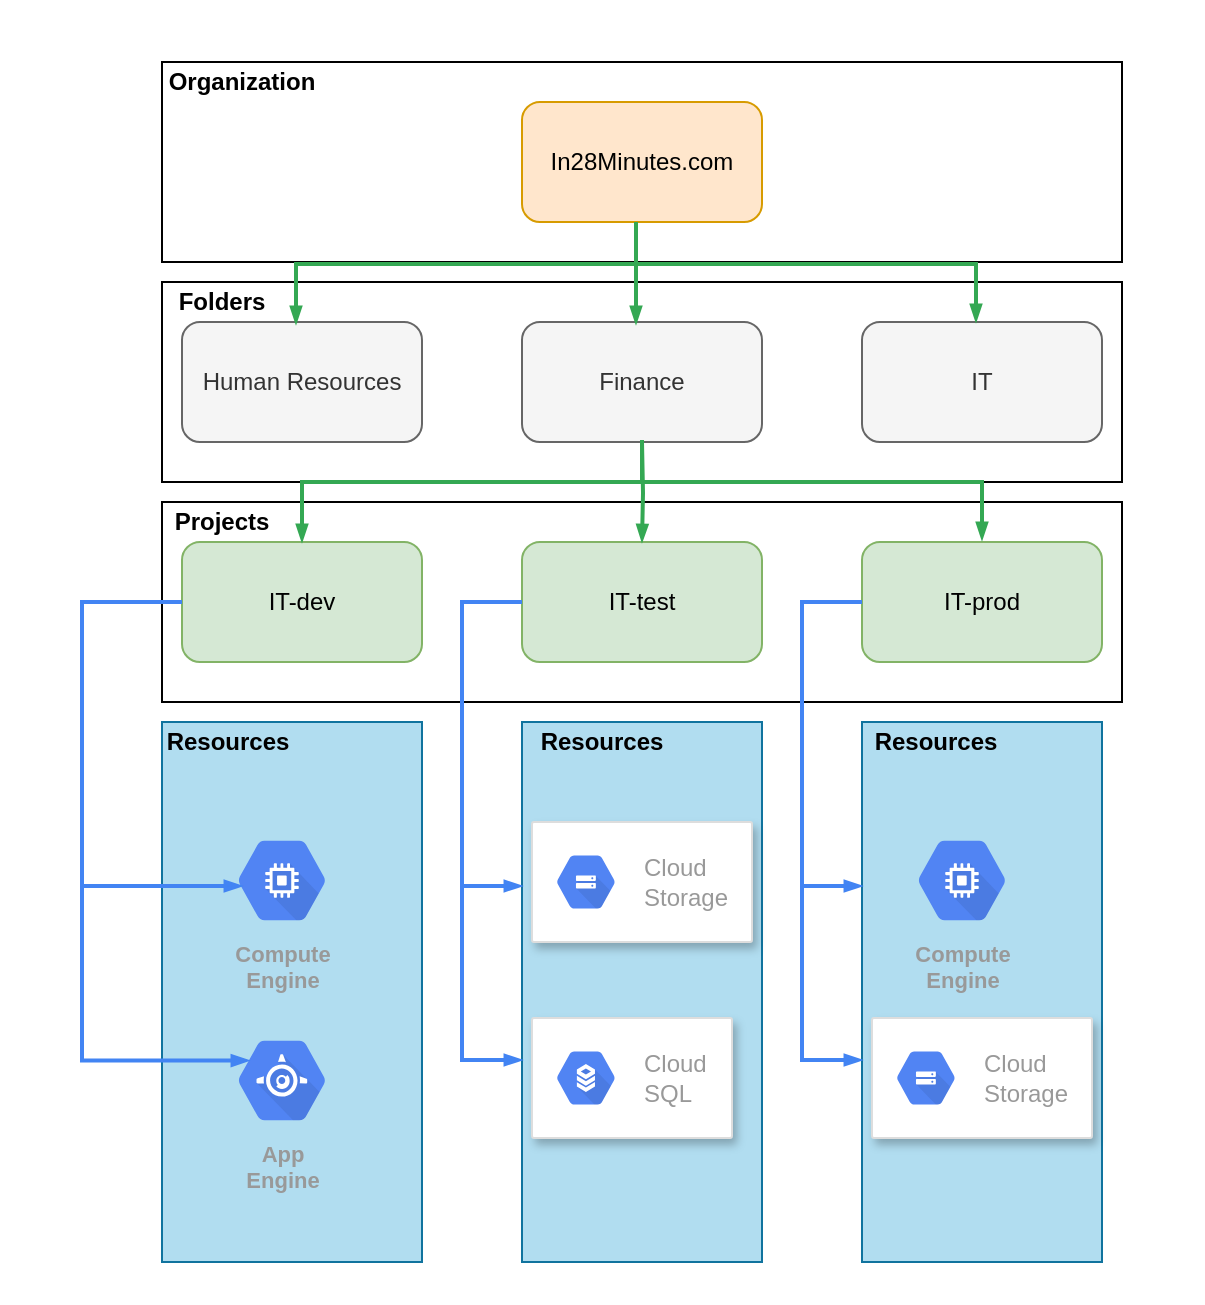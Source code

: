 <mxfile version="13.10.5" type="device"><diagram id="JOj8ky_TIOl7tmDTq4Gt" name="Page-1"><mxGraphModel dx="1422" dy="762" grid="1" gridSize="10" guides="1" tooltips="1" connect="1" arrows="1" fold="1" page="1" pageScale="1" pageWidth="850" pageHeight="1100" math="0" shadow="0"><root><mxCell id="0"/><mxCell id="1" parent="0"/><mxCell id="BdV4HkW97SIrxQDqSRGW-44" value="" style="rounded=0;whiteSpace=wrap;html=1;strokeColor=#FFFFFF;" vertex="1" parent="1"><mxGeometry x="120" y="90" width="600" height="650" as="geometry"/></mxCell><mxCell id="BdV4HkW97SIrxQDqSRGW-20" value="" style="rounded=0;whiteSpace=wrap;html=1;fillColor=#b1ddf0;strokeColor=#10739e;" vertex="1" parent="1"><mxGeometry x="550" y="450" width="120" height="270" as="geometry"/></mxCell><mxCell id="BdV4HkW97SIrxQDqSRGW-19" value="" style="rounded=0;whiteSpace=wrap;html=1;fillColor=#b1ddf0;strokeColor=#10739e;" vertex="1" parent="1"><mxGeometry x="380" y="450" width="120" height="270" as="geometry"/></mxCell><mxCell id="BdV4HkW97SIrxQDqSRGW-18" value="" style="rounded=0;whiteSpace=wrap;html=1;fillColor=#b1ddf0;strokeColor=#10739e;" vertex="1" parent="1"><mxGeometry x="200" y="450" width="130" height="270" as="geometry"/></mxCell><mxCell id="BdV4HkW97SIrxQDqSRGW-17" value="" style="rounded=0;whiteSpace=wrap;html=1;" vertex="1" parent="1"><mxGeometry x="200" y="340" width="480" height="100" as="geometry"/></mxCell><mxCell id="BdV4HkW97SIrxQDqSRGW-16" value="" style="rounded=0;whiteSpace=wrap;html=1;" vertex="1" parent="1"><mxGeometry x="200" y="230" width="480" height="100" as="geometry"/></mxCell><mxCell id="BdV4HkW97SIrxQDqSRGW-15" value="" style="rounded=0;whiteSpace=wrap;html=1;" vertex="1" parent="1"><mxGeometry x="200" y="120" width="480" height="100" as="geometry"/></mxCell><mxCell id="BdV4HkW97SIrxQDqSRGW-1" value="In28Minutes.com" style="rounded=1;whiteSpace=wrap;html=1;fillColor=#ffe6cc;strokeColor=#d79b00;" vertex="1" parent="1"><mxGeometry x="380" y="140" width="120" height="60" as="geometry"/></mxCell><mxCell id="BdV4HkW97SIrxQDqSRGW-2" value="Human Resources" style="rounded=1;whiteSpace=wrap;html=1;fillColor=#f5f5f5;strokeColor=#666666;fontColor=#333333;" vertex="1" parent="1"><mxGeometry x="210" y="250" width="120" height="60" as="geometry"/></mxCell><mxCell id="BdV4HkW97SIrxQDqSRGW-3" value="Finance" style="rounded=1;whiteSpace=wrap;html=1;fillColor=#f5f5f5;strokeColor=#666666;fontColor=#333333;" vertex="1" parent="1"><mxGeometry x="380" y="250" width="120" height="60" as="geometry"/></mxCell><mxCell id="BdV4HkW97SIrxQDqSRGW-4" value="IT" style="rounded=1;whiteSpace=wrap;html=1;fillColor=#f5f5f5;strokeColor=#666666;fontColor=#333333;" vertex="1" parent="1"><mxGeometry x="550" y="250" width="120" height="60" as="geometry"/></mxCell><mxCell id="BdV4HkW97SIrxQDqSRGW-5" value="IT-dev" style="rounded=1;whiteSpace=wrap;html=1;fillColor=#d5e8d4;strokeColor=#82b366;" vertex="1" parent="1"><mxGeometry x="210" y="360" width="120" height="60" as="geometry"/></mxCell><mxCell id="BdV4HkW97SIrxQDqSRGW-6" value="IT-test" style="rounded=1;whiteSpace=wrap;html=1;fillColor=#d5e8d4;strokeColor=#82b366;" vertex="1" parent="1"><mxGeometry x="380" y="360" width="120" height="60" as="geometry"/></mxCell><mxCell id="BdV4HkW97SIrxQDqSRGW-7" value="IT-prod" style="rounded=1;whiteSpace=wrap;html=1;fillColor=#d5e8d4;strokeColor=#82b366;" vertex="1" parent="1"><mxGeometry x="550" y="360" width="120" height="60" as="geometry"/></mxCell><mxCell id="BdV4HkW97SIrxQDqSRGW-8" value="Compute&#10;Engine" style="html=1;fillColor=#5184F3;strokeColor=none;verticalAlign=top;labelPosition=center;verticalLabelPosition=bottom;align=center;spacingTop=-6;fontSize=11;fontStyle=1;fontColor=#999999;shape=mxgraph.gcp2.hexIcon;prIcon=compute_engine" vertex="1" parent="1"><mxGeometry x="227" y="500" width="66" height="58.5" as="geometry"/></mxCell><mxCell id="BdV4HkW97SIrxQDqSRGW-9" value="App&#10;Engine" style="html=1;fillColor=#5184F3;strokeColor=none;verticalAlign=top;labelPosition=center;verticalLabelPosition=bottom;align=center;spacingTop=-6;fontSize=11;fontStyle=1;fontColor=#999999;shape=mxgraph.gcp2.hexIcon;prIcon=app_engine" vertex="1" parent="1"><mxGeometry x="227" y="600" width="66" height="58.5" as="geometry"/></mxCell><mxCell id="BdV4HkW97SIrxQDqSRGW-10" value="" style="strokeColor=#dddddd;shadow=1;strokeWidth=1;rounded=1;absoluteArcSize=1;arcSize=2;" vertex="1" parent="1"><mxGeometry x="385" y="500" width="110" height="60" as="geometry"/></mxCell><mxCell id="BdV4HkW97SIrxQDqSRGW-11" value="Cloud&#10;Storage" style="dashed=0;connectable=0;html=1;fillColor=#5184F3;strokeColor=none;shape=mxgraph.gcp2.hexIcon;prIcon=cloud_storage;part=1;labelPosition=right;verticalLabelPosition=middle;align=left;verticalAlign=middle;spacingLeft=5;fontColor=#999999;fontSize=12;" vertex="1" parent="BdV4HkW97SIrxQDqSRGW-10"><mxGeometry y="0.5" width="44" height="39" relative="1" as="geometry"><mxPoint x="5" y="-19.5" as="offset"/></mxGeometry></mxCell><mxCell id="BdV4HkW97SIrxQDqSRGW-12" value="" style="strokeColor=#dddddd;shadow=1;strokeWidth=1;rounded=1;absoluteArcSize=1;arcSize=2;" vertex="1" parent="1"><mxGeometry x="385" y="598" width="100" height="60" as="geometry"/></mxCell><mxCell id="BdV4HkW97SIrxQDqSRGW-13" value="Cloud&#10;SQL" style="dashed=0;connectable=0;html=1;fillColor=#5184F3;strokeColor=none;shape=mxgraph.gcp2.hexIcon;prIcon=cloud_sql;part=1;labelPosition=right;verticalLabelPosition=middle;align=left;verticalAlign=middle;spacingLeft=5;fontColor=#999999;fontSize=12;" vertex="1" parent="BdV4HkW97SIrxQDqSRGW-12"><mxGeometry y="0.5" width="44" height="39" relative="1" as="geometry"><mxPoint x="5" y="-19.5" as="offset"/></mxGeometry></mxCell><mxCell id="BdV4HkW97SIrxQDqSRGW-14" value="Compute&#10;Engine" style="html=1;fillColor=#5184F3;strokeColor=none;verticalAlign=top;labelPosition=center;verticalLabelPosition=bottom;align=center;spacingTop=-6;fontSize=11;fontStyle=1;fontColor=#999999;shape=mxgraph.gcp2.hexIcon;prIcon=compute_engine" vertex="1" parent="1"><mxGeometry x="567" y="500" width="66" height="58.5" as="geometry"/></mxCell><mxCell id="BdV4HkW97SIrxQDqSRGW-21" value="" style="edgeStyle=orthogonalEdgeStyle;fontSize=12;html=1;endArrow=blockThin;endFill=1;rounded=0;strokeWidth=2;endSize=4;startSize=4;dashed=0;strokeColor=#4284F3;exitX=0;exitY=0.5;exitDx=0;exitDy=0;entryX=0.25;entryY=0.33;entryDx=0;entryDy=0;entryPerimeter=0;" edge="1" parent="1" source="BdV4HkW97SIrxQDqSRGW-5" target="BdV4HkW97SIrxQDqSRGW-9"><mxGeometry width="100" relative="1" as="geometry"><mxPoint x="80" y="440" as="sourcePoint"/><mxPoint x="160" y="650" as="targetPoint"/><Array as="points"><mxPoint x="160" y="390"/><mxPoint x="160" y="619"/></Array></mxGeometry></mxCell><mxCell id="BdV4HkW97SIrxQDqSRGW-23" value="" style="edgeStyle=orthogonalEdgeStyle;fontSize=12;html=1;endArrow=blockThin;endFill=1;rounded=0;strokeWidth=2;endSize=4;startSize=4;dashed=0;strokeColor=#4284F3;" edge="1" parent="1"><mxGeometry width="100" relative="1" as="geometry"><mxPoint x="160" y="532" as="sourcePoint"/><mxPoint x="240" y="532" as="targetPoint"/></mxGeometry></mxCell><mxCell id="BdV4HkW97SIrxQDqSRGW-24" value="" style="edgeStyle=orthogonalEdgeStyle;fontSize=12;html=1;endArrow=blockThin;endFill=1;rounded=0;strokeWidth=2;endSize=4;startSize=4;dashed=0;strokeColor=#4284F3;exitX=0;exitY=0.5;exitDx=0;exitDy=0;" edge="1" parent="1"><mxGeometry width="100" relative="1" as="geometry"><mxPoint x="380" y="390" as="sourcePoint"/><mxPoint x="380" y="619" as="targetPoint"/><Array as="points"><mxPoint x="350" y="390"/><mxPoint x="350" y="619"/></Array></mxGeometry></mxCell><mxCell id="BdV4HkW97SIrxQDqSRGW-25" value="" style="edgeStyle=orthogonalEdgeStyle;fontSize=12;html=1;endArrow=blockThin;endFill=1;rounded=0;strokeWidth=2;endSize=4;startSize=4;dashed=0;strokeColor=#4284F3;" edge="1" parent="1"><mxGeometry width="100" relative="1" as="geometry"><mxPoint x="350" y="532" as="sourcePoint"/><mxPoint x="380" y="532" as="targetPoint"/></mxGeometry></mxCell><mxCell id="BdV4HkW97SIrxQDqSRGW-26" value="" style="edgeStyle=orthogonalEdgeStyle;fontSize=12;html=1;endArrow=blockThin;endFill=1;rounded=0;strokeWidth=2;endSize=4;startSize=4;dashed=0;strokeColor=#4284F3;exitX=0;exitY=0.5;exitDx=0;exitDy=0;" edge="1" parent="1"><mxGeometry width="100" relative="1" as="geometry"><mxPoint x="550" y="390" as="sourcePoint"/><mxPoint x="550" y="619" as="targetPoint"/><Array as="points"><mxPoint x="520" y="390"/><mxPoint x="520" y="619"/></Array></mxGeometry></mxCell><mxCell id="BdV4HkW97SIrxQDqSRGW-27" value="" style="edgeStyle=orthogonalEdgeStyle;fontSize=12;html=1;endArrow=blockThin;endFill=1;rounded=0;strokeWidth=2;endSize=4;startSize=4;dashed=0;strokeColor=#4284F3;" edge="1" parent="1"><mxGeometry width="100" relative="1" as="geometry"><mxPoint x="520" y="532" as="sourcePoint"/><mxPoint x="550" y="532" as="targetPoint"/></mxGeometry></mxCell><mxCell id="BdV4HkW97SIrxQDqSRGW-28" value="" style="strokeColor=#dddddd;shadow=1;strokeWidth=1;rounded=1;absoluteArcSize=1;arcSize=2;" vertex="1" parent="1"><mxGeometry x="555" y="598" width="110" height="60" as="geometry"/></mxCell><mxCell id="BdV4HkW97SIrxQDqSRGW-29" value="Cloud&#10;Storage" style="dashed=0;connectable=0;html=1;fillColor=#5184F3;strokeColor=none;shape=mxgraph.gcp2.hexIcon;prIcon=cloud_storage;part=1;labelPosition=right;verticalLabelPosition=middle;align=left;verticalAlign=middle;spacingLeft=5;fontColor=#999999;fontSize=12;" vertex="1" parent="BdV4HkW97SIrxQDqSRGW-28"><mxGeometry y="0.5" width="44" height="39" relative="1" as="geometry"><mxPoint x="5" y="-19.5" as="offset"/></mxGeometry></mxCell><mxCell id="BdV4HkW97SIrxQDqSRGW-31" value="" style="edgeStyle=orthogonalEdgeStyle;fontSize=12;html=1;endArrow=blockThin;endFill=1;rounded=0;strokeWidth=2;endSize=4;startSize=4;strokeColor=#34A853;dashed=0;exitX=0.5;exitY=1;exitDx=0;exitDy=0;" edge="1" parent="1" source="BdV4HkW97SIrxQDqSRGW-3" target="BdV4HkW97SIrxQDqSRGW-5"><mxGeometry width="100" relative="1" as="geometry"><mxPoint x="730" y="260" as="sourcePoint"/><mxPoint x="830" y="260" as="targetPoint"/><Array as="points"><mxPoint x="440" y="330"/><mxPoint x="270" y="330"/></Array></mxGeometry></mxCell><mxCell id="BdV4HkW97SIrxQDqSRGW-32" value="" style="edgeStyle=orthogonalEdgeStyle;fontSize=12;html=1;endArrow=blockThin;endFill=1;rounded=0;strokeWidth=2;endSize=4;startSize=4;strokeColor=#34A853;dashed=0;entryX=0.5;entryY=0;entryDx=0;entryDy=0;" edge="1" parent="1" target="BdV4HkW97SIrxQDqSRGW-6"><mxGeometry width="100" relative="1" as="geometry"><mxPoint x="440" y="310" as="sourcePoint"/><mxPoint x="830" y="320" as="targetPoint"/></mxGeometry></mxCell><mxCell id="BdV4HkW97SIrxQDqSRGW-34" value="" style="edgeStyle=orthogonalEdgeStyle;fontSize=12;html=1;endArrow=blockThin;endFill=1;rounded=0;strokeWidth=2;endSize=4;startSize=4;strokeColor=#34A853;dashed=0;entryX=0.5;entryY=0;entryDx=0;entryDy=0;" edge="1" parent="1"><mxGeometry width="100" relative="1" as="geometry"><mxPoint x="440" y="309" as="sourcePoint"/><mxPoint x="610" y="359" as="targetPoint"/><Array as="points"><mxPoint x="440" y="330"/><mxPoint x="610" y="330"/></Array></mxGeometry></mxCell><mxCell id="BdV4HkW97SIrxQDqSRGW-35" value="Organization" style="text;html=1;strokeColor=none;fillColor=none;align=center;verticalAlign=middle;whiteSpace=wrap;rounded=0;fontStyle=1" vertex="1" parent="1"><mxGeometry x="220" y="120" width="40" height="20" as="geometry"/></mxCell><mxCell id="BdV4HkW97SIrxQDqSRGW-36" value="Folders" style="text;html=1;strokeColor=none;fillColor=none;align=center;verticalAlign=middle;whiteSpace=wrap;rounded=0;fontStyle=1" vertex="1" parent="1"><mxGeometry x="210" y="230" width="40" height="20" as="geometry"/></mxCell><mxCell id="BdV4HkW97SIrxQDqSRGW-37" value="Projects" style="text;html=1;strokeColor=none;fillColor=none;align=center;verticalAlign=middle;whiteSpace=wrap;rounded=0;fontStyle=1" vertex="1" parent="1"><mxGeometry x="210" y="340" width="40" height="20" as="geometry"/></mxCell><mxCell id="BdV4HkW97SIrxQDqSRGW-38" value="Resources" style="text;html=1;strokeColor=none;fillColor=none;align=center;verticalAlign=middle;whiteSpace=wrap;rounded=0;fontStyle=1" vertex="1" parent="1"><mxGeometry x="213" y="450" width="40" height="20" as="geometry"/></mxCell><mxCell id="BdV4HkW97SIrxQDqSRGW-39" value="Resources" style="text;html=1;strokeColor=none;fillColor=none;align=center;verticalAlign=middle;whiteSpace=wrap;rounded=0;fontStyle=1" vertex="1" parent="1"><mxGeometry x="400" y="450" width="40" height="20" as="geometry"/></mxCell><mxCell id="BdV4HkW97SIrxQDqSRGW-40" value="Resources" style="text;html=1;strokeColor=none;fillColor=none;align=center;verticalAlign=middle;whiteSpace=wrap;rounded=0;fontStyle=1" vertex="1" parent="1"><mxGeometry x="567" y="450" width="40" height="20" as="geometry"/></mxCell><mxCell id="BdV4HkW97SIrxQDqSRGW-41" value="" style="edgeStyle=orthogonalEdgeStyle;fontSize=12;html=1;endArrow=blockThin;endFill=1;rounded=0;strokeWidth=2;endSize=4;startSize=4;strokeColor=#34A853;dashed=0;exitX=0.5;exitY=1;exitDx=0;exitDy=0;" edge="1" parent="1"><mxGeometry width="100" relative="1" as="geometry"><mxPoint x="437" y="201" as="sourcePoint"/><mxPoint x="267" y="251" as="targetPoint"/><Array as="points"><mxPoint x="437" y="221"/><mxPoint x="267" y="221"/></Array></mxGeometry></mxCell><mxCell id="BdV4HkW97SIrxQDqSRGW-42" value="" style="edgeStyle=orthogonalEdgeStyle;fontSize=12;html=1;endArrow=blockThin;endFill=1;rounded=0;strokeWidth=2;endSize=4;startSize=4;strokeColor=#34A853;dashed=0;entryX=0.5;entryY=0;entryDx=0;entryDy=0;" edge="1" parent="1"><mxGeometry width="100" relative="1" as="geometry"><mxPoint x="437" y="201" as="sourcePoint"/><mxPoint x="437" y="251" as="targetPoint"/></mxGeometry></mxCell><mxCell id="BdV4HkW97SIrxQDqSRGW-43" value="" style="edgeStyle=orthogonalEdgeStyle;fontSize=12;html=1;endArrow=blockThin;endFill=1;rounded=0;strokeWidth=2;endSize=4;startSize=4;strokeColor=#34A853;dashed=0;entryX=0.5;entryY=0;entryDx=0;entryDy=0;" edge="1" parent="1"><mxGeometry width="100" relative="1" as="geometry"><mxPoint x="437" y="200" as="sourcePoint"/><mxPoint x="607" y="250" as="targetPoint"/><Array as="points"><mxPoint x="437" y="221"/><mxPoint x="607" y="221"/></Array></mxGeometry></mxCell></root></mxGraphModel></diagram></mxfile>